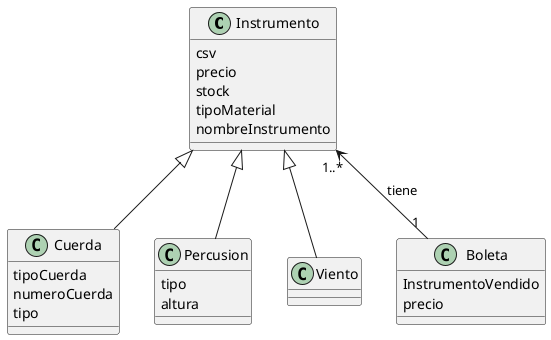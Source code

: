 @startuml
'https://plantuml.com/sequence-diagram


Class Instrumento{
csv
precio
stock
tipoMaterial
nombreInstrumento
}

class Cuerda{
tipoCuerda
numeroCuerda
tipo
}


class Percusion{
tipo
altura
}

class Viento{

}

class Boleta{
InstrumentoVendido
precio
}

Instrumento  <|-- Cuerda
Instrumento  <|-- Percusion
Instrumento  <|-- Viento
Instrumento "1..*" <-- "1" Boleta : tiene


@enduml